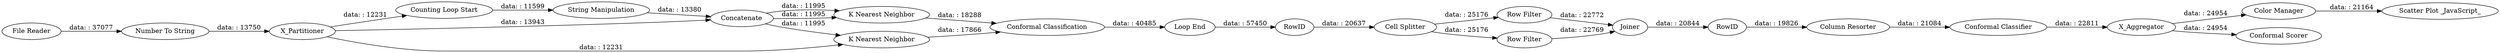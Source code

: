 digraph {
	"-8686717138776201809_101" [label=RowID]
	"-8686717138776201809_102" [label="Cell Splitter"]
	"-8686717138776201809_97" [label=Concatenate]
	"-8686717138776201809_99" [label="Loop End"]
	"-8686717138776201809_94" [label="K Nearest Neighbor"]
	"-8686717138776201809_96" [label="String Manipulation"]
	"-8686717138776201809_103" [label="Row Filter"]
	"-8686717138776201809_108" [label="Scatter Plot _JavaScript_"]
	"-8686717138776201809_104" [label="Row Filter"]
	"-8686717138776201809_95" [label="Counting Loop Start"]
	"-8686717138776201809_48" [label="File Reader"]
	"-8686717138776201809_69" [label=X_Aggregator]
	"-8686717138776201809_98" [label="K Nearest Neighbor"]
	"-8686717138776201809_57" [label="Number To String"]
	"-8686717138776201809_83" [label="Conformal Classification"]
	"-8686717138776201809_106" [label=RowID]
	"-8686717138776201809_109" [label="Color Manager"]
	"-8686717138776201809_100" [label=Joiner]
	"-8686717138776201809_87" [label="Conformal Scorer"]
	"-8686717138776201809_107" [label="Column Resorter"]
	"-8686717138776201809_105" [label="Conformal Classifier"]
	"-8686717138776201809_34" [label=X_Partitioner]
	"-8686717138776201809_97" -> "-8686717138776201809_94" [label="data: : 11995"]
	"-8686717138776201809_101" -> "-8686717138776201809_102" [label="data: : 20637"]
	"-8686717138776201809_34" -> "-8686717138776201809_97" [label="data: : 13943"]
	"-8686717138776201809_97" -> "-8686717138776201809_98" [label="data: : 11995"]
	"-8686717138776201809_83" -> "-8686717138776201809_99" [label="data: : 40485"]
	"-8686717138776201809_69" -> "-8686717138776201809_109" [label="data: : 24954"]
	"-8686717138776201809_109" -> "-8686717138776201809_108" [label="data: : 21164"]
	"-8686717138776201809_95" -> "-8686717138776201809_96" [label="data: : 11599"]
	"-8686717138776201809_57" -> "-8686717138776201809_34" [label="data: : 13750"]
	"-8686717138776201809_105" -> "-8686717138776201809_69" [label="data: : 22811"]
	"-8686717138776201809_100" -> "-8686717138776201809_106" [label="data: : 20844"]
	"-8686717138776201809_34" -> "-8686717138776201809_95" [label="data: : 12231"]
	"-8686717138776201809_94" -> "-8686717138776201809_83" [label="data: : 17866"]
	"-8686717138776201809_106" -> "-8686717138776201809_107" [label="data: : 19826"]
	"-8686717138776201809_97" -> "-8686717138776201809_98" [label="data: : 11995"]
	"-8686717138776201809_96" -> "-8686717138776201809_97" [label="data: : 13380"]
	"-8686717138776201809_102" -> "-8686717138776201809_104" [label="data: : 25176"]
	"-8686717138776201809_104" -> "-8686717138776201809_100" [label="data: : 22769"]
	"-8686717138776201809_99" -> "-8686717138776201809_101" [label="data: : 57450"]
	"-8686717138776201809_103" -> "-8686717138776201809_100" [label="data: : 22772"]
	"-8686717138776201809_48" -> "-8686717138776201809_57" [label="data: : 37077"]
	"-8686717138776201809_102" -> "-8686717138776201809_103" [label="data: : 25176"]
	"-8686717138776201809_98" -> "-8686717138776201809_83" [label="data: : 18288"]
	"-8686717138776201809_69" -> "-8686717138776201809_87" [label="data: : 24954"]
	"-8686717138776201809_34" -> "-8686717138776201809_94" [label="data: : 12231"]
	"-8686717138776201809_107" -> "-8686717138776201809_105" [label="data: : 21084"]
	rankdir=LR
}

